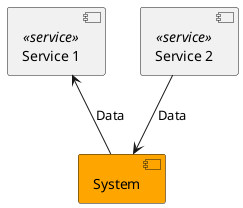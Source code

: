 @startuml

component "System" as SYS #orange

component "Service 1" <<service>> as S1
component "Service 2" <<service>> as S2

S1 <-- SYS: Data
S2 --> SYS: Data 

@enduml
